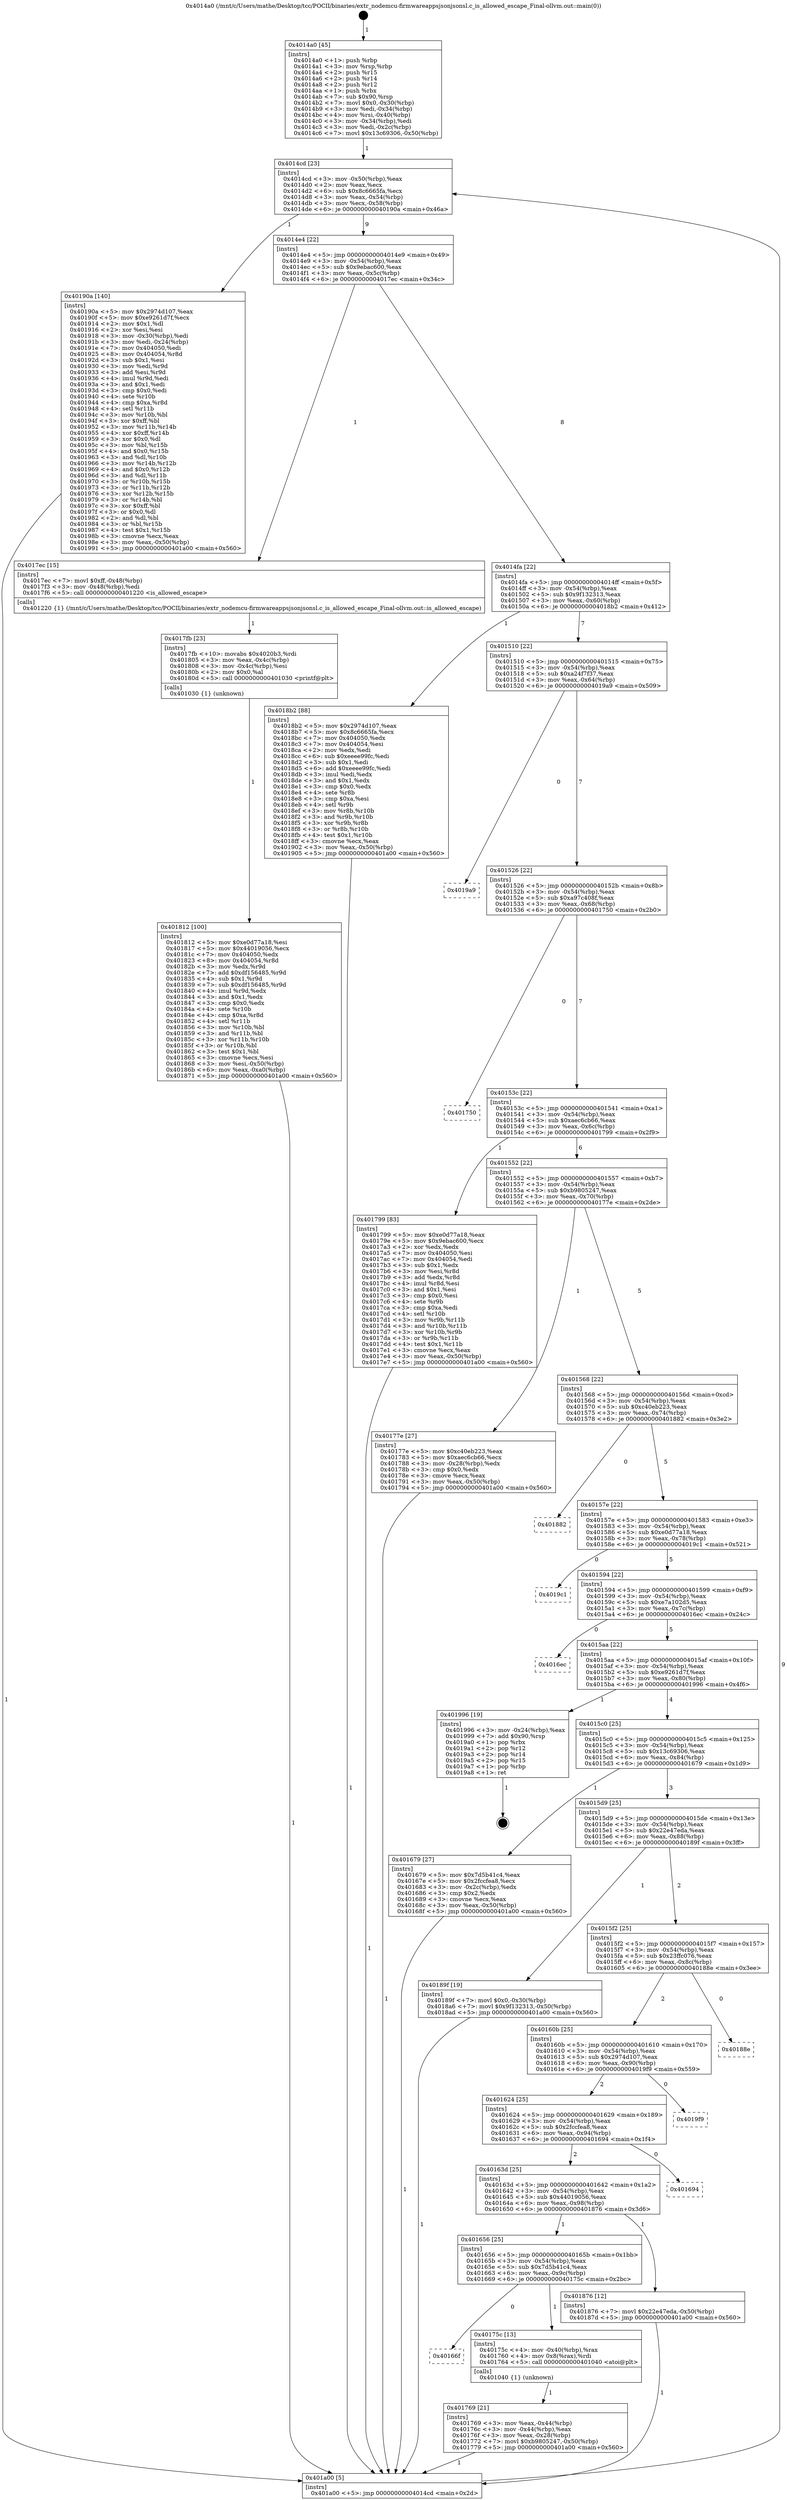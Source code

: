 digraph "0x4014a0" {
  label = "0x4014a0 (/mnt/c/Users/mathe/Desktop/tcc/POCII/binaries/extr_nodemcu-firmwareappsjsonjsonsl.c_is_allowed_escape_Final-ollvm.out::main(0))"
  labelloc = "t"
  node[shape=record]

  Entry [label="",width=0.3,height=0.3,shape=circle,fillcolor=black,style=filled]
  "0x4014cd" [label="{
     0x4014cd [23]\l
     | [instrs]\l
     &nbsp;&nbsp;0x4014cd \<+3\>: mov -0x50(%rbp),%eax\l
     &nbsp;&nbsp;0x4014d0 \<+2\>: mov %eax,%ecx\l
     &nbsp;&nbsp;0x4014d2 \<+6\>: sub $0x8c6665fa,%ecx\l
     &nbsp;&nbsp;0x4014d8 \<+3\>: mov %eax,-0x54(%rbp)\l
     &nbsp;&nbsp;0x4014db \<+3\>: mov %ecx,-0x58(%rbp)\l
     &nbsp;&nbsp;0x4014de \<+6\>: je 000000000040190a \<main+0x46a\>\l
  }"]
  "0x40190a" [label="{
     0x40190a [140]\l
     | [instrs]\l
     &nbsp;&nbsp;0x40190a \<+5\>: mov $0x2974d107,%eax\l
     &nbsp;&nbsp;0x40190f \<+5\>: mov $0xe9261d7f,%ecx\l
     &nbsp;&nbsp;0x401914 \<+2\>: mov $0x1,%dl\l
     &nbsp;&nbsp;0x401916 \<+2\>: xor %esi,%esi\l
     &nbsp;&nbsp;0x401918 \<+3\>: mov -0x30(%rbp),%edi\l
     &nbsp;&nbsp;0x40191b \<+3\>: mov %edi,-0x24(%rbp)\l
     &nbsp;&nbsp;0x40191e \<+7\>: mov 0x404050,%edi\l
     &nbsp;&nbsp;0x401925 \<+8\>: mov 0x404054,%r8d\l
     &nbsp;&nbsp;0x40192d \<+3\>: sub $0x1,%esi\l
     &nbsp;&nbsp;0x401930 \<+3\>: mov %edi,%r9d\l
     &nbsp;&nbsp;0x401933 \<+3\>: add %esi,%r9d\l
     &nbsp;&nbsp;0x401936 \<+4\>: imul %r9d,%edi\l
     &nbsp;&nbsp;0x40193a \<+3\>: and $0x1,%edi\l
     &nbsp;&nbsp;0x40193d \<+3\>: cmp $0x0,%edi\l
     &nbsp;&nbsp;0x401940 \<+4\>: sete %r10b\l
     &nbsp;&nbsp;0x401944 \<+4\>: cmp $0xa,%r8d\l
     &nbsp;&nbsp;0x401948 \<+4\>: setl %r11b\l
     &nbsp;&nbsp;0x40194c \<+3\>: mov %r10b,%bl\l
     &nbsp;&nbsp;0x40194f \<+3\>: xor $0xff,%bl\l
     &nbsp;&nbsp;0x401952 \<+3\>: mov %r11b,%r14b\l
     &nbsp;&nbsp;0x401955 \<+4\>: xor $0xff,%r14b\l
     &nbsp;&nbsp;0x401959 \<+3\>: xor $0x0,%dl\l
     &nbsp;&nbsp;0x40195c \<+3\>: mov %bl,%r15b\l
     &nbsp;&nbsp;0x40195f \<+4\>: and $0x0,%r15b\l
     &nbsp;&nbsp;0x401963 \<+3\>: and %dl,%r10b\l
     &nbsp;&nbsp;0x401966 \<+3\>: mov %r14b,%r12b\l
     &nbsp;&nbsp;0x401969 \<+4\>: and $0x0,%r12b\l
     &nbsp;&nbsp;0x40196d \<+3\>: and %dl,%r11b\l
     &nbsp;&nbsp;0x401970 \<+3\>: or %r10b,%r15b\l
     &nbsp;&nbsp;0x401973 \<+3\>: or %r11b,%r12b\l
     &nbsp;&nbsp;0x401976 \<+3\>: xor %r12b,%r15b\l
     &nbsp;&nbsp;0x401979 \<+3\>: or %r14b,%bl\l
     &nbsp;&nbsp;0x40197c \<+3\>: xor $0xff,%bl\l
     &nbsp;&nbsp;0x40197f \<+3\>: or $0x0,%dl\l
     &nbsp;&nbsp;0x401982 \<+2\>: and %dl,%bl\l
     &nbsp;&nbsp;0x401984 \<+3\>: or %bl,%r15b\l
     &nbsp;&nbsp;0x401987 \<+4\>: test $0x1,%r15b\l
     &nbsp;&nbsp;0x40198b \<+3\>: cmovne %ecx,%eax\l
     &nbsp;&nbsp;0x40198e \<+3\>: mov %eax,-0x50(%rbp)\l
     &nbsp;&nbsp;0x401991 \<+5\>: jmp 0000000000401a00 \<main+0x560\>\l
  }"]
  "0x4014e4" [label="{
     0x4014e4 [22]\l
     | [instrs]\l
     &nbsp;&nbsp;0x4014e4 \<+5\>: jmp 00000000004014e9 \<main+0x49\>\l
     &nbsp;&nbsp;0x4014e9 \<+3\>: mov -0x54(%rbp),%eax\l
     &nbsp;&nbsp;0x4014ec \<+5\>: sub $0x9ebac600,%eax\l
     &nbsp;&nbsp;0x4014f1 \<+3\>: mov %eax,-0x5c(%rbp)\l
     &nbsp;&nbsp;0x4014f4 \<+6\>: je 00000000004017ec \<main+0x34c\>\l
  }"]
  Exit [label="",width=0.3,height=0.3,shape=circle,fillcolor=black,style=filled,peripheries=2]
  "0x4017ec" [label="{
     0x4017ec [15]\l
     | [instrs]\l
     &nbsp;&nbsp;0x4017ec \<+7\>: movl $0xff,-0x48(%rbp)\l
     &nbsp;&nbsp;0x4017f3 \<+3\>: mov -0x48(%rbp),%edi\l
     &nbsp;&nbsp;0x4017f6 \<+5\>: call 0000000000401220 \<is_allowed_escape\>\l
     | [calls]\l
     &nbsp;&nbsp;0x401220 \{1\} (/mnt/c/Users/mathe/Desktop/tcc/POCII/binaries/extr_nodemcu-firmwareappsjsonjsonsl.c_is_allowed_escape_Final-ollvm.out::is_allowed_escape)\l
  }"]
  "0x4014fa" [label="{
     0x4014fa [22]\l
     | [instrs]\l
     &nbsp;&nbsp;0x4014fa \<+5\>: jmp 00000000004014ff \<main+0x5f\>\l
     &nbsp;&nbsp;0x4014ff \<+3\>: mov -0x54(%rbp),%eax\l
     &nbsp;&nbsp;0x401502 \<+5\>: sub $0x9f132313,%eax\l
     &nbsp;&nbsp;0x401507 \<+3\>: mov %eax,-0x60(%rbp)\l
     &nbsp;&nbsp;0x40150a \<+6\>: je 00000000004018b2 \<main+0x412\>\l
  }"]
  "0x401812" [label="{
     0x401812 [100]\l
     | [instrs]\l
     &nbsp;&nbsp;0x401812 \<+5\>: mov $0xe0d77a18,%esi\l
     &nbsp;&nbsp;0x401817 \<+5\>: mov $0x44019056,%ecx\l
     &nbsp;&nbsp;0x40181c \<+7\>: mov 0x404050,%edx\l
     &nbsp;&nbsp;0x401823 \<+8\>: mov 0x404054,%r8d\l
     &nbsp;&nbsp;0x40182b \<+3\>: mov %edx,%r9d\l
     &nbsp;&nbsp;0x40182e \<+7\>: add $0xdf156485,%r9d\l
     &nbsp;&nbsp;0x401835 \<+4\>: sub $0x1,%r9d\l
     &nbsp;&nbsp;0x401839 \<+7\>: sub $0xdf156485,%r9d\l
     &nbsp;&nbsp;0x401840 \<+4\>: imul %r9d,%edx\l
     &nbsp;&nbsp;0x401844 \<+3\>: and $0x1,%edx\l
     &nbsp;&nbsp;0x401847 \<+3\>: cmp $0x0,%edx\l
     &nbsp;&nbsp;0x40184a \<+4\>: sete %r10b\l
     &nbsp;&nbsp;0x40184e \<+4\>: cmp $0xa,%r8d\l
     &nbsp;&nbsp;0x401852 \<+4\>: setl %r11b\l
     &nbsp;&nbsp;0x401856 \<+3\>: mov %r10b,%bl\l
     &nbsp;&nbsp;0x401859 \<+3\>: and %r11b,%bl\l
     &nbsp;&nbsp;0x40185c \<+3\>: xor %r11b,%r10b\l
     &nbsp;&nbsp;0x40185f \<+3\>: or %r10b,%bl\l
     &nbsp;&nbsp;0x401862 \<+3\>: test $0x1,%bl\l
     &nbsp;&nbsp;0x401865 \<+3\>: cmovne %ecx,%esi\l
     &nbsp;&nbsp;0x401868 \<+3\>: mov %esi,-0x50(%rbp)\l
     &nbsp;&nbsp;0x40186b \<+6\>: mov %eax,-0xa0(%rbp)\l
     &nbsp;&nbsp;0x401871 \<+5\>: jmp 0000000000401a00 \<main+0x560\>\l
  }"]
  "0x4018b2" [label="{
     0x4018b2 [88]\l
     | [instrs]\l
     &nbsp;&nbsp;0x4018b2 \<+5\>: mov $0x2974d107,%eax\l
     &nbsp;&nbsp;0x4018b7 \<+5\>: mov $0x8c6665fa,%ecx\l
     &nbsp;&nbsp;0x4018bc \<+7\>: mov 0x404050,%edx\l
     &nbsp;&nbsp;0x4018c3 \<+7\>: mov 0x404054,%esi\l
     &nbsp;&nbsp;0x4018ca \<+2\>: mov %edx,%edi\l
     &nbsp;&nbsp;0x4018cc \<+6\>: sub $0xeeee99fc,%edi\l
     &nbsp;&nbsp;0x4018d2 \<+3\>: sub $0x1,%edi\l
     &nbsp;&nbsp;0x4018d5 \<+6\>: add $0xeeee99fc,%edi\l
     &nbsp;&nbsp;0x4018db \<+3\>: imul %edi,%edx\l
     &nbsp;&nbsp;0x4018de \<+3\>: and $0x1,%edx\l
     &nbsp;&nbsp;0x4018e1 \<+3\>: cmp $0x0,%edx\l
     &nbsp;&nbsp;0x4018e4 \<+4\>: sete %r8b\l
     &nbsp;&nbsp;0x4018e8 \<+3\>: cmp $0xa,%esi\l
     &nbsp;&nbsp;0x4018eb \<+4\>: setl %r9b\l
     &nbsp;&nbsp;0x4018ef \<+3\>: mov %r8b,%r10b\l
     &nbsp;&nbsp;0x4018f2 \<+3\>: and %r9b,%r10b\l
     &nbsp;&nbsp;0x4018f5 \<+3\>: xor %r9b,%r8b\l
     &nbsp;&nbsp;0x4018f8 \<+3\>: or %r8b,%r10b\l
     &nbsp;&nbsp;0x4018fb \<+4\>: test $0x1,%r10b\l
     &nbsp;&nbsp;0x4018ff \<+3\>: cmovne %ecx,%eax\l
     &nbsp;&nbsp;0x401902 \<+3\>: mov %eax,-0x50(%rbp)\l
     &nbsp;&nbsp;0x401905 \<+5\>: jmp 0000000000401a00 \<main+0x560\>\l
  }"]
  "0x401510" [label="{
     0x401510 [22]\l
     | [instrs]\l
     &nbsp;&nbsp;0x401510 \<+5\>: jmp 0000000000401515 \<main+0x75\>\l
     &nbsp;&nbsp;0x401515 \<+3\>: mov -0x54(%rbp),%eax\l
     &nbsp;&nbsp;0x401518 \<+5\>: sub $0xa24f7f37,%eax\l
     &nbsp;&nbsp;0x40151d \<+3\>: mov %eax,-0x64(%rbp)\l
     &nbsp;&nbsp;0x401520 \<+6\>: je 00000000004019a9 \<main+0x509\>\l
  }"]
  "0x4017fb" [label="{
     0x4017fb [23]\l
     | [instrs]\l
     &nbsp;&nbsp;0x4017fb \<+10\>: movabs $0x4020b3,%rdi\l
     &nbsp;&nbsp;0x401805 \<+3\>: mov %eax,-0x4c(%rbp)\l
     &nbsp;&nbsp;0x401808 \<+3\>: mov -0x4c(%rbp),%esi\l
     &nbsp;&nbsp;0x40180b \<+2\>: mov $0x0,%al\l
     &nbsp;&nbsp;0x40180d \<+5\>: call 0000000000401030 \<printf@plt\>\l
     | [calls]\l
     &nbsp;&nbsp;0x401030 \{1\} (unknown)\l
  }"]
  "0x4019a9" [label="{
     0x4019a9\l
  }", style=dashed]
  "0x401526" [label="{
     0x401526 [22]\l
     | [instrs]\l
     &nbsp;&nbsp;0x401526 \<+5\>: jmp 000000000040152b \<main+0x8b\>\l
     &nbsp;&nbsp;0x40152b \<+3\>: mov -0x54(%rbp),%eax\l
     &nbsp;&nbsp;0x40152e \<+5\>: sub $0xa97c408f,%eax\l
     &nbsp;&nbsp;0x401533 \<+3\>: mov %eax,-0x68(%rbp)\l
     &nbsp;&nbsp;0x401536 \<+6\>: je 0000000000401750 \<main+0x2b0\>\l
  }"]
  "0x401769" [label="{
     0x401769 [21]\l
     | [instrs]\l
     &nbsp;&nbsp;0x401769 \<+3\>: mov %eax,-0x44(%rbp)\l
     &nbsp;&nbsp;0x40176c \<+3\>: mov -0x44(%rbp),%eax\l
     &nbsp;&nbsp;0x40176f \<+3\>: mov %eax,-0x28(%rbp)\l
     &nbsp;&nbsp;0x401772 \<+7\>: movl $0xb9805247,-0x50(%rbp)\l
     &nbsp;&nbsp;0x401779 \<+5\>: jmp 0000000000401a00 \<main+0x560\>\l
  }"]
  "0x401750" [label="{
     0x401750\l
  }", style=dashed]
  "0x40153c" [label="{
     0x40153c [22]\l
     | [instrs]\l
     &nbsp;&nbsp;0x40153c \<+5\>: jmp 0000000000401541 \<main+0xa1\>\l
     &nbsp;&nbsp;0x401541 \<+3\>: mov -0x54(%rbp),%eax\l
     &nbsp;&nbsp;0x401544 \<+5\>: sub $0xaec6cb66,%eax\l
     &nbsp;&nbsp;0x401549 \<+3\>: mov %eax,-0x6c(%rbp)\l
     &nbsp;&nbsp;0x40154c \<+6\>: je 0000000000401799 \<main+0x2f9\>\l
  }"]
  "0x40166f" [label="{
     0x40166f\l
  }", style=dashed]
  "0x401799" [label="{
     0x401799 [83]\l
     | [instrs]\l
     &nbsp;&nbsp;0x401799 \<+5\>: mov $0xe0d77a18,%eax\l
     &nbsp;&nbsp;0x40179e \<+5\>: mov $0x9ebac600,%ecx\l
     &nbsp;&nbsp;0x4017a3 \<+2\>: xor %edx,%edx\l
     &nbsp;&nbsp;0x4017a5 \<+7\>: mov 0x404050,%esi\l
     &nbsp;&nbsp;0x4017ac \<+7\>: mov 0x404054,%edi\l
     &nbsp;&nbsp;0x4017b3 \<+3\>: sub $0x1,%edx\l
     &nbsp;&nbsp;0x4017b6 \<+3\>: mov %esi,%r8d\l
     &nbsp;&nbsp;0x4017b9 \<+3\>: add %edx,%r8d\l
     &nbsp;&nbsp;0x4017bc \<+4\>: imul %r8d,%esi\l
     &nbsp;&nbsp;0x4017c0 \<+3\>: and $0x1,%esi\l
     &nbsp;&nbsp;0x4017c3 \<+3\>: cmp $0x0,%esi\l
     &nbsp;&nbsp;0x4017c6 \<+4\>: sete %r9b\l
     &nbsp;&nbsp;0x4017ca \<+3\>: cmp $0xa,%edi\l
     &nbsp;&nbsp;0x4017cd \<+4\>: setl %r10b\l
     &nbsp;&nbsp;0x4017d1 \<+3\>: mov %r9b,%r11b\l
     &nbsp;&nbsp;0x4017d4 \<+3\>: and %r10b,%r11b\l
     &nbsp;&nbsp;0x4017d7 \<+3\>: xor %r10b,%r9b\l
     &nbsp;&nbsp;0x4017da \<+3\>: or %r9b,%r11b\l
     &nbsp;&nbsp;0x4017dd \<+4\>: test $0x1,%r11b\l
     &nbsp;&nbsp;0x4017e1 \<+3\>: cmovne %ecx,%eax\l
     &nbsp;&nbsp;0x4017e4 \<+3\>: mov %eax,-0x50(%rbp)\l
     &nbsp;&nbsp;0x4017e7 \<+5\>: jmp 0000000000401a00 \<main+0x560\>\l
  }"]
  "0x401552" [label="{
     0x401552 [22]\l
     | [instrs]\l
     &nbsp;&nbsp;0x401552 \<+5\>: jmp 0000000000401557 \<main+0xb7\>\l
     &nbsp;&nbsp;0x401557 \<+3\>: mov -0x54(%rbp),%eax\l
     &nbsp;&nbsp;0x40155a \<+5\>: sub $0xb9805247,%eax\l
     &nbsp;&nbsp;0x40155f \<+3\>: mov %eax,-0x70(%rbp)\l
     &nbsp;&nbsp;0x401562 \<+6\>: je 000000000040177e \<main+0x2de\>\l
  }"]
  "0x40175c" [label="{
     0x40175c [13]\l
     | [instrs]\l
     &nbsp;&nbsp;0x40175c \<+4\>: mov -0x40(%rbp),%rax\l
     &nbsp;&nbsp;0x401760 \<+4\>: mov 0x8(%rax),%rdi\l
     &nbsp;&nbsp;0x401764 \<+5\>: call 0000000000401040 \<atoi@plt\>\l
     | [calls]\l
     &nbsp;&nbsp;0x401040 \{1\} (unknown)\l
  }"]
  "0x40177e" [label="{
     0x40177e [27]\l
     | [instrs]\l
     &nbsp;&nbsp;0x40177e \<+5\>: mov $0xc40eb223,%eax\l
     &nbsp;&nbsp;0x401783 \<+5\>: mov $0xaec6cb66,%ecx\l
     &nbsp;&nbsp;0x401788 \<+3\>: mov -0x28(%rbp),%edx\l
     &nbsp;&nbsp;0x40178b \<+3\>: cmp $0x0,%edx\l
     &nbsp;&nbsp;0x40178e \<+3\>: cmove %ecx,%eax\l
     &nbsp;&nbsp;0x401791 \<+3\>: mov %eax,-0x50(%rbp)\l
     &nbsp;&nbsp;0x401794 \<+5\>: jmp 0000000000401a00 \<main+0x560\>\l
  }"]
  "0x401568" [label="{
     0x401568 [22]\l
     | [instrs]\l
     &nbsp;&nbsp;0x401568 \<+5\>: jmp 000000000040156d \<main+0xcd\>\l
     &nbsp;&nbsp;0x40156d \<+3\>: mov -0x54(%rbp),%eax\l
     &nbsp;&nbsp;0x401570 \<+5\>: sub $0xc40eb223,%eax\l
     &nbsp;&nbsp;0x401575 \<+3\>: mov %eax,-0x74(%rbp)\l
     &nbsp;&nbsp;0x401578 \<+6\>: je 0000000000401882 \<main+0x3e2\>\l
  }"]
  "0x401656" [label="{
     0x401656 [25]\l
     | [instrs]\l
     &nbsp;&nbsp;0x401656 \<+5\>: jmp 000000000040165b \<main+0x1bb\>\l
     &nbsp;&nbsp;0x40165b \<+3\>: mov -0x54(%rbp),%eax\l
     &nbsp;&nbsp;0x40165e \<+5\>: sub $0x7d5b41c4,%eax\l
     &nbsp;&nbsp;0x401663 \<+6\>: mov %eax,-0x9c(%rbp)\l
     &nbsp;&nbsp;0x401669 \<+6\>: je 000000000040175c \<main+0x2bc\>\l
  }"]
  "0x401882" [label="{
     0x401882\l
  }", style=dashed]
  "0x40157e" [label="{
     0x40157e [22]\l
     | [instrs]\l
     &nbsp;&nbsp;0x40157e \<+5\>: jmp 0000000000401583 \<main+0xe3\>\l
     &nbsp;&nbsp;0x401583 \<+3\>: mov -0x54(%rbp),%eax\l
     &nbsp;&nbsp;0x401586 \<+5\>: sub $0xe0d77a18,%eax\l
     &nbsp;&nbsp;0x40158b \<+3\>: mov %eax,-0x78(%rbp)\l
     &nbsp;&nbsp;0x40158e \<+6\>: je 00000000004019c1 \<main+0x521\>\l
  }"]
  "0x401876" [label="{
     0x401876 [12]\l
     | [instrs]\l
     &nbsp;&nbsp;0x401876 \<+7\>: movl $0x22e47eda,-0x50(%rbp)\l
     &nbsp;&nbsp;0x40187d \<+5\>: jmp 0000000000401a00 \<main+0x560\>\l
  }"]
  "0x4019c1" [label="{
     0x4019c1\l
  }", style=dashed]
  "0x401594" [label="{
     0x401594 [22]\l
     | [instrs]\l
     &nbsp;&nbsp;0x401594 \<+5\>: jmp 0000000000401599 \<main+0xf9\>\l
     &nbsp;&nbsp;0x401599 \<+3\>: mov -0x54(%rbp),%eax\l
     &nbsp;&nbsp;0x40159c \<+5\>: sub $0xe7a102d5,%eax\l
     &nbsp;&nbsp;0x4015a1 \<+3\>: mov %eax,-0x7c(%rbp)\l
     &nbsp;&nbsp;0x4015a4 \<+6\>: je 00000000004016ec \<main+0x24c\>\l
  }"]
  "0x40163d" [label="{
     0x40163d [25]\l
     | [instrs]\l
     &nbsp;&nbsp;0x40163d \<+5\>: jmp 0000000000401642 \<main+0x1a2\>\l
     &nbsp;&nbsp;0x401642 \<+3\>: mov -0x54(%rbp),%eax\l
     &nbsp;&nbsp;0x401645 \<+5\>: sub $0x44019056,%eax\l
     &nbsp;&nbsp;0x40164a \<+6\>: mov %eax,-0x98(%rbp)\l
     &nbsp;&nbsp;0x401650 \<+6\>: je 0000000000401876 \<main+0x3d6\>\l
  }"]
  "0x4016ec" [label="{
     0x4016ec\l
  }", style=dashed]
  "0x4015aa" [label="{
     0x4015aa [22]\l
     | [instrs]\l
     &nbsp;&nbsp;0x4015aa \<+5\>: jmp 00000000004015af \<main+0x10f\>\l
     &nbsp;&nbsp;0x4015af \<+3\>: mov -0x54(%rbp),%eax\l
     &nbsp;&nbsp;0x4015b2 \<+5\>: sub $0xe9261d7f,%eax\l
     &nbsp;&nbsp;0x4015b7 \<+3\>: mov %eax,-0x80(%rbp)\l
     &nbsp;&nbsp;0x4015ba \<+6\>: je 0000000000401996 \<main+0x4f6\>\l
  }"]
  "0x401694" [label="{
     0x401694\l
  }", style=dashed]
  "0x401996" [label="{
     0x401996 [19]\l
     | [instrs]\l
     &nbsp;&nbsp;0x401996 \<+3\>: mov -0x24(%rbp),%eax\l
     &nbsp;&nbsp;0x401999 \<+7\>: add $0x90,%rsp\l
     &nbsp;&nbsp;0x4019a0 \<+1\>: pop %rbx\l
     &nbsp;&nbsp;0x4019a1 \<+2\>: pop %r12\l
     &nbsp;&nbsp;0x4019a3 \<+2\>: pop %r14\l
     &nbsp;&nbsp;0x4019a5 \<+2\>: pop %r15\l
     &nbsp;&nbsp;0x4019a7 \<+1\>: pop %rbp\l
     &nbsp;&nbsp;0x4019a8 \<+1\>: ret\l
  }"]
  "0x4015c0" [label="{
     0x4015c0 [25]\l
     | [instrs]\l
     &nbsp;&nbsp;0x4015c0 \<+5\>: jmp 00000000004015c5 \<main+0x125\>\l
     &nbsp;&nbsp;0x4015c5 \<+3\>: mov -0x54(%rbp),%eax\l
     &nbsp;&nbsp;0x4015c8 \<+5\>: sub $0x13c69306,%eax\l
     &nbsp;&nbsp;0x4015cd \<+6\>: mov %eax,-0x84(%rbp)\l
     &nbsp;&nbsp;0x4015d3 \<+6\>: je 0000000000401679 \<main+0x1d9\>\l
  }"]
  "0x401624" [label="{
     0x401624 [25]\l
     | [instrs]\l
     &nbsp;&nbsp;0x401624 \<+5\>: jmp 0000000000401629 \<main+0x189\>\l
     &nbsp;&nbsp;0x401629 \<+3\>: mov -0x54(%rbp),%eax\l
     &nbsp;&nbsp;0x40162c \<+5\>: sub $0x2fccfea8,%eax\l
     &nbsp;&nbsp;0x401631 \<+6\>: mov %eax,-0x94(%rbp)\l
     &nbsp;&nbsp;0x401637 \<+6\>: je 0000000000401694 \<main+0x1f4\>\l
  }"]
  "0x401679" [label="{
     0x401679 [27]\l
     | [instrs]\l
     &nbsp;&nbsp;0x401679 \<+5\>: mov $0x7d5b41c4,%eax\l
     &nbsp;&nbsp;0x40167e \<+5\>: mov $0x2fccfea8,%ecx\l
     &nbsp;&nbsp;0x401683 \<+3\>: mov -0x2c(%rbp),%edx\l
     &nbsp;&nbsp;0x401686 \<+3\>: cmp $0x2,%edx\l
     &nbsp;&nbsp;0x401689 \<+3\>: cmovne %ecx,%eax\l
     &nbsp;&nbsp;0x40168c \<+3\>: mov %eax,-0x50(%rbp)\l
     &nbsp;&nbsp;0x40168f \<+5\>: jmp 0000000000401a00 \<main+0x560\>\l
  }"]
  "0x4015d9" [label="{
     0x4015d9 [25]\l
     | [instrs]\l
     &nbsp;&nbsp;0x4015d9 \<+5\>: jmp 00000000004015de \<main+0x13e\>\l
     &nbsp;&nbsp;0x4015de \<+3\>: mov -0x54(%rbp),%eax\l
     &nbsp;&nbsp;0x4015e1 \<+5\>: sub $0x22e47eda,%eax\l
     &nbsp;&nbsp;0x4015e6 \<+6\>: mov %eax,-0x88(%rbp)\l
     &nbsp;&nbsp;0x4015ec \<+6\>: je 000000000040189f \<main+0x3ff\>\l
  }"]
  "0x401a00" [label="{
     0x401a00 [5]\l
     | [instrs]\l
     &nbsp;&nbsp;0x401a00 \<+5\>: jmp 00000000004014cd \<main+0x2d\>\l
  }"]
  "0x4014a0" [label="{
     0x4014a0 [45]\l
     | [instrs]\l
     &nbsp;&nbsp;0x4014a0 \<+1\>: push %rbp\l
     &nbsp;&nbsp;0x4014a1 \<+3\>: mov %rsp,%rbp\l
     &nbsp;&nbsp;0x4014a4 \<+2\>: push %r15\l
     &nbsp;&nbsp;0x4014a6 \<+2\>: push %r14\l
     &nbsp;&nbsp;0x4014a8 \<+2\>: push %r12\l
     &nbsp;&nbsp;0x4014aa \<+1\>: push %rbx\l
     &nbsp;&nbsp;0x4014ab \<+7\>: sub $0x90,%rsp\l
     &nbsp;&nbsp;0x4014b2 \<+7\>: movl $0x0,-0x30(%rbp)\l
     &nbsp;&nbsp;0x4014b9 \<+3\>: mov %edi,-0x34(%rbp)\l
     &nbsp;&nbsp;0x4014bc \<+4\>: mov %rsi,-0x40(%rbp)\l
     &nbsp;&nbsp;0x4014c0 \<+3\>: mov -0x34(%rbp),%edi\l
     &nbsp;&nbsp;0x4014c3 \<+3\>: mov %edi,-0x2c(%rbp)\l
     &nbsp;&nbsp;0x4014c6 \<+7\>: movl $0x13c69306,-0x50(%rbp)\l
  }"]
  "0x4019f9" [label="{
     0x4019f9\l
  }", style=dashed]
  "0x40189f" [label="{
     0x40189f [19]\l
     | [instrs]\l
     &nbsp;&nbsp;0x40189f \<+7\>: movl $0x0,-0x30(%rbp)\l
     &nbsp;&nbsp;0x4018a6 \<+7\>: movl $0x9f132313,-0x50(%rbp)\l
     &nbsp;&nbsp;0x4018ad \<+5\>: jmp 0000000000401a00 \<main+0x560\>\l
  }"]
  "0x4015f2" [label="{
     0x4015f2 [25]\l
     | [instrs]\l
     &nbsp;&nbsp;0x4015f2 \<+5\>: jmp 00000000004015f7 \<main+0x157\>\l
     &nbsp;&nbsp;0x4015f7 \<+3\>: mov -0x54(%rbp),%eax\l
     &nbsp;&nbsp;0x4015fa \<+5\>: sub $0x23ffc076,%eax\l
     &nbsp;&nbsp;0x4015ff \<+6\>: mov %eax,-0x8c(%rbp)\l
     &nbsp;&nbsp;0x401605 \<+6\>: je 000000000040188e \<main+0x3ee\>\l
  }"]
  "0x40160b" [label="{
     0x40160b [25]\l
     | [instrs]\l
     &nbsp;&nbsp;0x40160b \<+5\>: jmp 0000000000401610 \<main+0x170\>\l
     &nbsp;&nbsp;0x401610 \<+3\>: mov -0x54(%rbp),%eax\l
     &nbsp;&nbsp;0x401613 \<+5\>: sub $0x2974d107,%eax\l
     &nbsp;&nbsp;0x401618 \<+6\>: mov %eax,-0x90(%rbp)\l
     &nbsp;&nbsp;0x40161e \<+6\>: je 00000000004019f9 \<main+0x559\>\l
  }"]
  "0x40188e" [label="{
     0x40188e\l
  }", style=dashed]
  Entry -> "0x4014a0" [label=" 1"]
  "0x4014cd" -> "0x40190a" [label=" 1"]
  "0x4014cd" -> "0x4014e4" [label=" 9"]
  "0x401996" -> Exit [label=" 1"]
  "0x4014e4" -> "0x4017ec" [label=" 1"]
  "0x4014e4" -> "0x4014fa" [label=" 8"]
  "0x40190a" -> "0x401a00" [label=" 1"]
  "0x4014fa" -> "0x4018b2" [label=" 1"]
  "0x4014fa" -> "0x401510" [label=" 7"]
  "0x4018b2" -> "0x401a00" [label=" 1"]
  "0x401510" -> "0x4019a9" [label=" 0"]
  "0x401510" -> "0x401526" [label=" 7"]
  "0x40189f" -> "0x401a00" [label=" 1"]
  "0x401526" -> "0x401750" [label=" 0"]
  "0x401526" -> "0x40153c" [label=" 7"]
  "0x401876" -> "0x401a00" [label=" 1"]
  "0x40153c" -> "0x401799" [label=" 1"]
  "0x40153c" -> "0x401552" [label=" 6"]
  "0x401812" -> "0x401a00" [label=" 1"]
  "0x401552" -> "0x40177e" [label=" 1"]
  "0x401552" -> "0x401568" [label=" 5"]
  "0x4017fb" -> "0x401812" [label=" 1"]
  "0x401568" -> "0x401882" [label=" 0"]
  "0x401568" -> "0x40157e" [label=" 5"]
  "0x401799" -> "0x401a00" [label=" 1"]
  "0x40157e" -> "0x4019c1" [label=" 0"]
  "0x40157e" -> "0x401594" [label=" 5"]
  "0x40177e" -> "0x401a00" [label=" 1"]
  "0x401594" -> "0x4016ec" [label=" 0"]
  "0x401594" -> "0x4015aa" [label=" 5"]
  "0x40175c" -> "0x401769" [label=" 1"]
  "0x4015aa" -> "0x401996" [label=" 1"]
  "0x4015aa" -> "0x4015c0" [label=" 4"]
  "0x401656" -> "0x40166f" [label=" 0"]
  "0x4015c0" -> "0x401679" [label=" 1"]
  "0x4015c0" -> "0x4015d9" [label=" 3"]
  "0x401679" -> "0x401a00" [label=" 1"]
  "0x4014a0" -> "0x4014cd" [label=" 1"]
  "0x401a00" -> "0x4014cd" [label=" 9"]
  "0x4017ec" -> "0x4017fb" [label=" 1"]
  "0x4015d9" -> "0x40189f" [label=" 1"]
  "0x4015d9" -> "0x4015f2" [label=" 2"]
  "0x40163d" -> "0x401656" [label=" 1"]
  "0x4015f2" -> "0x40188e" [label=" 0"]
  "0x4015f2" -> "0x40160b" [label=" 2"]
  "0x40163d" -> "0x401876" [label=" 1"]
  "0x40160b" -> "0x4019f9" [label=" 0"]
  "0x40160b" -> "0x401624" [label=" 2"]
  "0x401656" -> "0x40175c" [label=" 1"]
  "0x401624" -> "0x401694" [label=" 0"]
  "0x401624" -> "0x40163d" [label=" 2"]
  "0x401769" -> "0x401a00" [label=" 1"]
}
